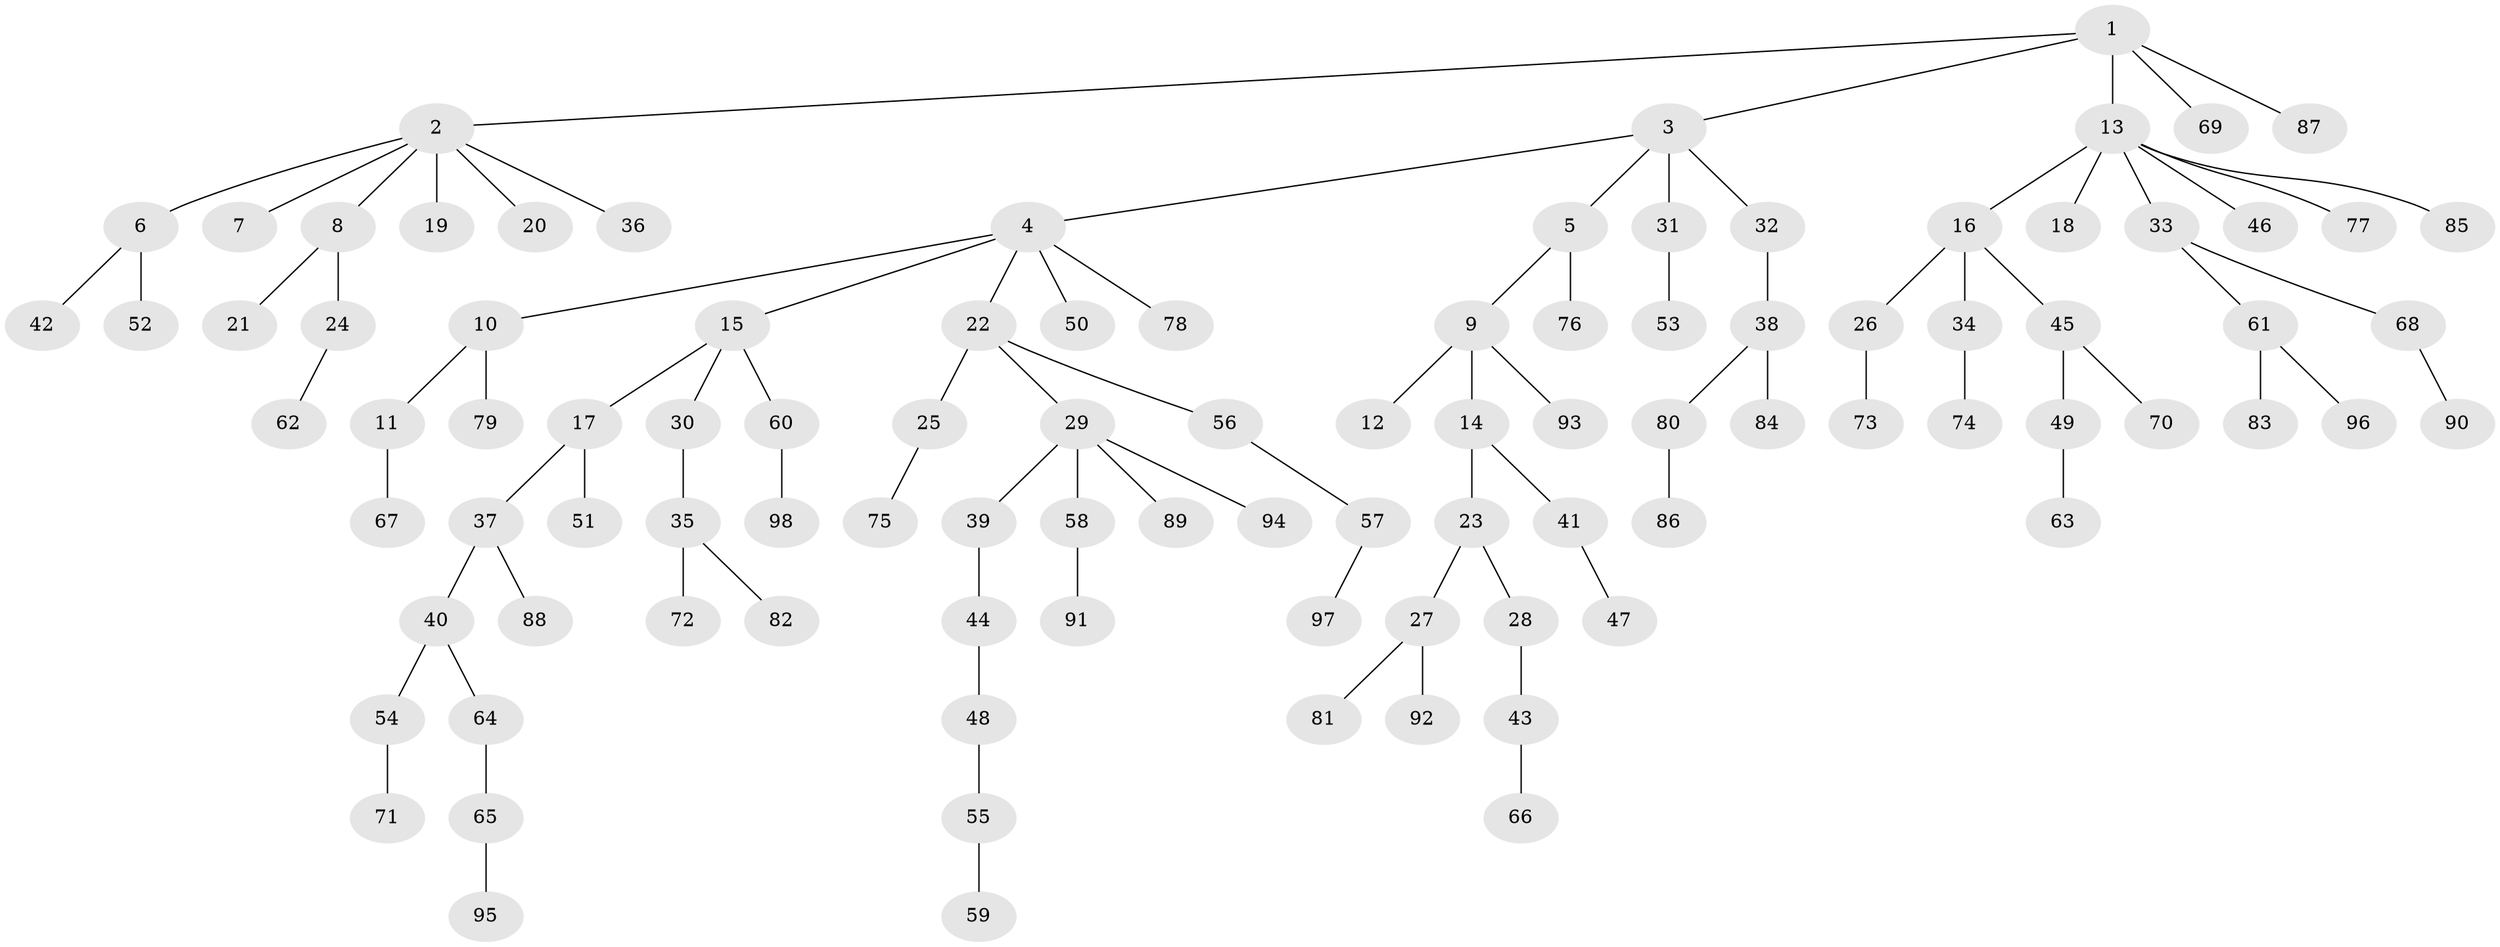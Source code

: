 // coarse degree distribution, {3: 0.16326530612244897, 1: 0.5306122448979592, 6: 0.04081632653061224, 2: 0.20408163265306123, 4: 0.02040816326530612, 5: 0.04081632653061224}
// Generated by graph-tools (version 1.1) at 2025/37/03/04/25 23:37:19]
// undirected, 98 vertices, 97 edges
graph export_dot {
  node [color=gray90,style=filled];
  1;
  2;
  3;
  4;
  5;
  6;
  7;
  8;
  9;
  10;
  11;
  12;
  13;
  14;
  15;
  16;
  17;
  18;
  19;
  20;
  21;
  22;
  23;
  24;
  25;
  26;
  27;
  28;
  29;
  30;
  31;
  32;
  33;
  34;
  35;
  36;
  37;
  38;
  39;
  40;
  41;
  42;
  43;
  44;
  45;
  46;
  47;
  48;
  49;
  50;
  51;
  52;
  53;
  54;
  55;
  56;
  57;
  58;
  59;
  60;
  61;
  62;
  63;
  64;
  65;
  66;
  67;
  68;
  69;
  70;
  71;
  72;
  73;
  74;
  75;
  76;
  77;
  78;
  79;
  80;
  81;
  82;
  83;
  84;
  85;
  86;
  87;
  88;
  89;
  90;
  91;
  92;
  93;
  94;
  95;
  96;
  97;
  98;
  1 -- 2;
  1 -- 3;
  1 -- 13;
  1 -- 69;
  1 -- 87;
  2 -- 6;
  2 -- 7;
  2 -- 8;
  2 -- 19;
  2 -- 20;
  2 -- 36;
  3 -- 4;
  3 -- 5;
  3 -- 31;
  3 -- 32;
  4 -- 10;
  4 -- 15;
  4 -- 22;
  4 -- 50;
  4 -- 78;
  5 -- 9;
  5 -- 76;
  6 -- 42;
  6 -- 52;
  8 -- 21;
  8 -- 24;
  9 -- 12;
  9 -- 14;
  9 -- 93;
  10 -- 11;
  10 -- 79;
  11 -- 67;
  13 -- 16;
  13 -- 18;
  13 -- 33;
  13 -- 46;
  13 -- 77;
  13 -- 85;
  14 -- 23;
  14 -- 41;
  15 -- 17;
  15 -- 30;
  15 -- 60;
  16 -- 26;
  16 -- 34;
  16 -- 45;
  17 -- 37;
  17 -- 51;
  22 -- 25;
  22 -- 29;
  22 -- 56;
  23 -- 27;
  23 -- 28;
  24 -- 62;
  25 -- 75;
  26 -- 73;
  27 -- 81;
  27 -- 92;
  28 -- 43;
  29 -- 39;
  29 -- 58;
  29 -- 89;
  29 -- 94;
  30 -- 35;
  31 -- 53;
  32 -- 38;
  33 -- 61;
  33 -- 68;
  34 -- 74;
  35 -- 72;
  35 -- 82;
  37 -- 40;
  37 -- 88;
  38 -- 80;
  38 -- 84;
  39 -- 44;
  40 -- 54;
  40 -- 64;
  41 -- 47;
  43 -- 66;
  44 -- 48;
  45 -- 49;
  45 -- 70;
  48 -- 55;
  49 -- 63;
  54 -- 71;
  55 -- 59;
  56 -- 57;
  57 -- 97;
  58 -- 91;
  60 -- 98;
  61 -- 83;
  61 -- 96;
  64 -- 65;
  65 -- 95;
  68 -- 90;
  80 -- 86;
}
